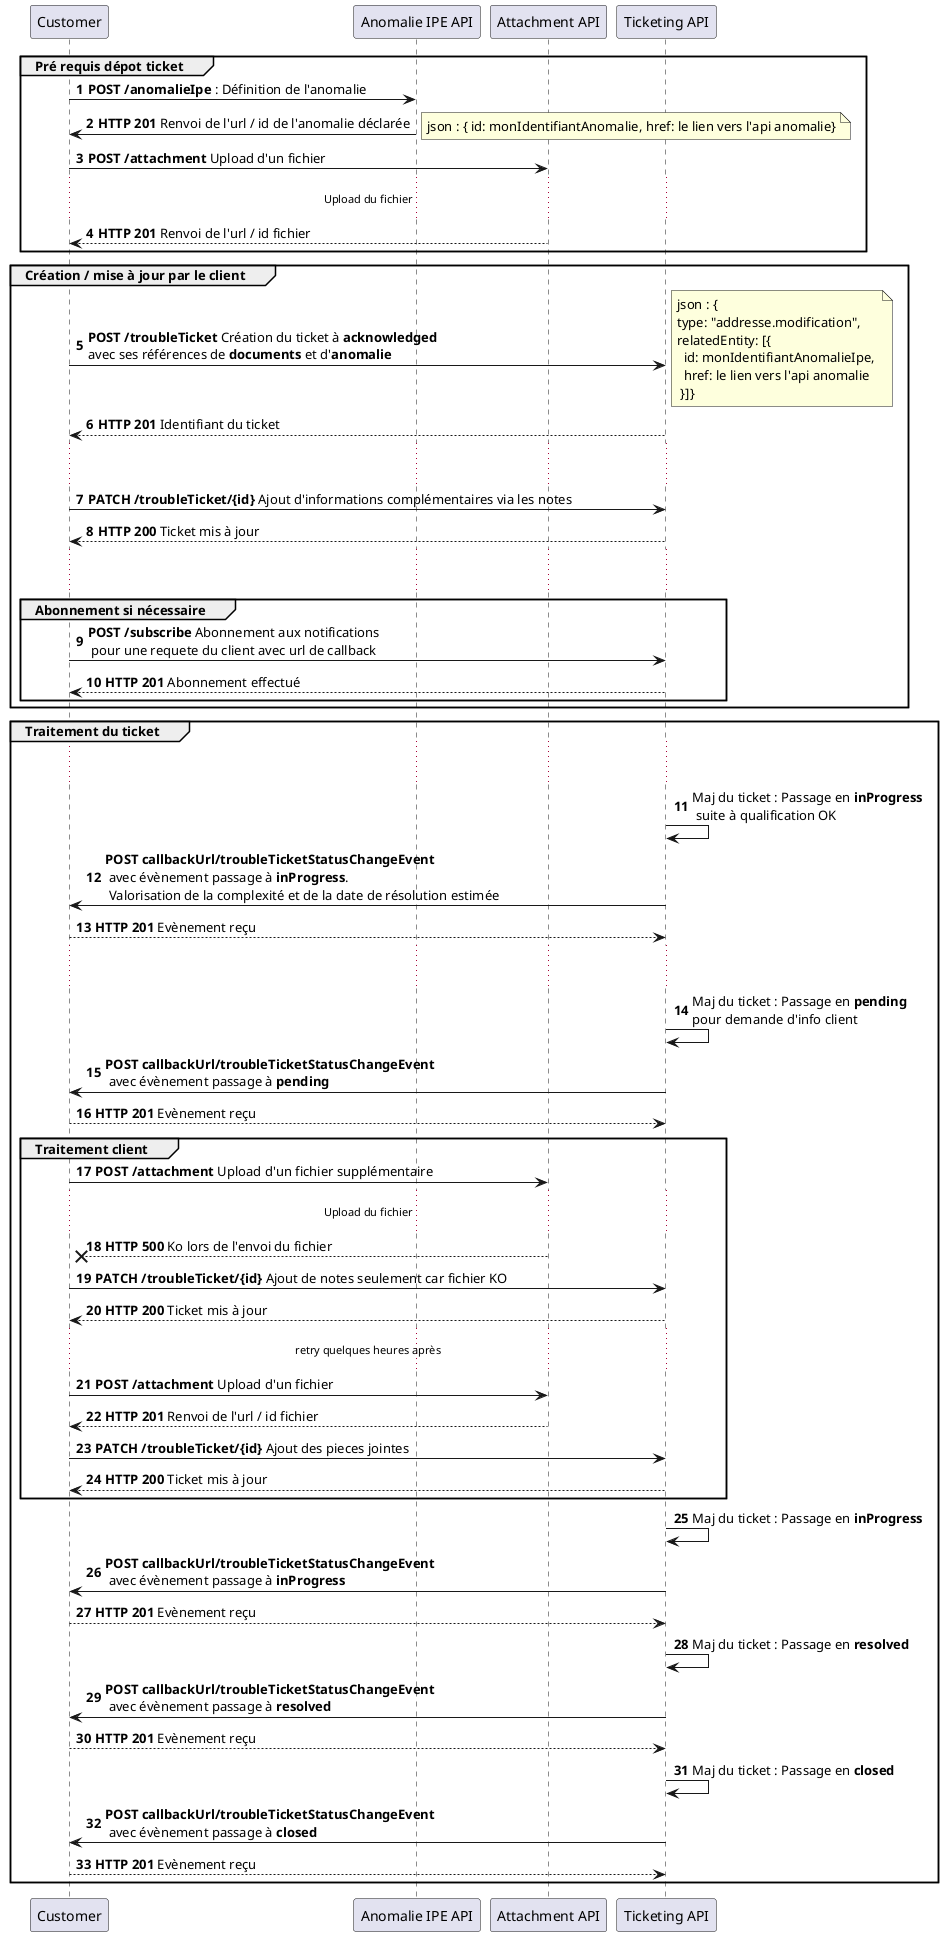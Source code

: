 @startuml
'https://plantuml.com/sequence-diagram

autonumber

group Pré requis dépot ticket
    "Customer" -> "Anomalie IPE API": **POST /anomalieIpe** : Définition de l'anomalie
    "Anomalie IPE API" -> "Customer": **HTTP 201** Renvoi de l'url / id de l'anomalie déclarée
    note right: json : { id: monIdentifiantAnomalie, href: le lien vers l'api anomalie}
    "Customer" -> "Attachment API": **POST /attachment** Upload d'un fichier
    ... Upload du fichier ...
    "Attachment API" --> "Customer": **HTTP 201** Renvoi de l'url / id fichier
end

group Création / mise à jour par le client
    Customer -> "Ticketing API" : **POST /troubleTicket** Création du ticket à **acknowledged** \navec ses références de **documents** et d'**anomalie**
    note right: json : {\ntype: "addresse.modification", \nrelatedEntity: [{\n  id: monIdentifiantAnomalieIpe, \n  href: le lien vers l'api anomalie\n }]}
    "Ticketing API" --> Customer : **HTTP 201** Identifiant du ticket
    ... ...
    Customer -> "Ticketing API" : **PATCH /troubleTicket/{id}** Ajout d'informations complémentaires via les notes
    "Ticketing API" --> Customer : **HTTP 200** Ticket mis à jour
    ... ...
    group Abonnement si nécessaire
        Customer -> "Ticketing API" : **POST /subscribe** Abonnement aux notifications \n pour une requete du client avec url de callback
        "Ticketing API" --> Customer : **HTTP 201** Abonnement effectué
    end
end

group Traitement du ticket
    ... ...
    "Ticketing API" -> "Ticketing API" : Maj du ticket : Passage en **inProgress** \n suite à qualification OK
    "Ticketing API" -> "Customer" : **POST callbackUrl/troubleTicketStatusChangeEvent** \n avec évènement passage à **inProgress**.\n Valorisation de la complexité et de la date de résolution estimée
    "Customer" --> "Ticketing API" : **HTTP 201** Evènement reçu

    ... ...
    "Ticketing API" -> "Ticketing API" : Maj du ticket : Passage en **pending** \npour demande d'info client
    "Ticketing API" -> "Customer" : **POST callbackUrl/troubleTicketStatusChangeEvent** \n avec évènement passage à **pending**
    "Customer" --> "Ticketing API" : **HTTP 201** Evènement reçu

    group Traitement client
        "Customer" -> "Attachment API": **POST /attachment** Upload d'un fichier supplémentaire
        ... Upload du fichier ...
        "Attachment API" --x "Customer": **HTTP 500** Ko lors de l'envoi du fichier

        Customer -> "Ticketing API" : **PATCH /troubleTicket/{id}** Ajout de notes seulement car fichier KO
        "Ticketing API" --> Customer : **HTTP 200** Ticket mis à jour

        ... retry quelques heures après ...
        "Customer" -> "Attachment API": **POST /attachment** Upload d'un fichier
        "Attachment API" --> "Customer": **HTTP 201** Renvoi de l'url / id fichier
        Customer -> "Ticketing API" : **PATCH /troubleTicket/{id}** Ajout des pieces jointes
        "Ticketing API" --> Customer : **HTTP 200** Ticket mis à jour
    end

    "Ticketing API" -> "Ticketing API" : Maj du ticket : Passage en **inProgress**
    "Ticketing API" -> "Customer" : **POST callbackUrl/troubleTicketStatusChangeEvent** \n avec évènement passage à **inProgress**
    "Customer" --> "Ticketing API" : **HTTP 201** Evènement reçu

    "Ticketing API" -> "Ticketing API" : Maj du ticket : Passage en **resolved**
    "Ticketing API" -> "Customer" : **POST callbackUrl/troubleTicketStatusChangeEvent** \n avec évènement passage à **resolved**
    "Customer" --> "Ticketing API" : **HTTP 201** Evènement reçu

    "Ticketing API" -> "Ticketing API" : Maj du ticket : Passage en **closed**
    "Ticketing API" -> "Customer" : **POST callbackUrl/troubleTicketStatusChangeEvent** \n avec évènement passage à **closed**
    "Customer" --> "Ticketing API" : **HTTP 201** Evènement reçu
end

@enduml
